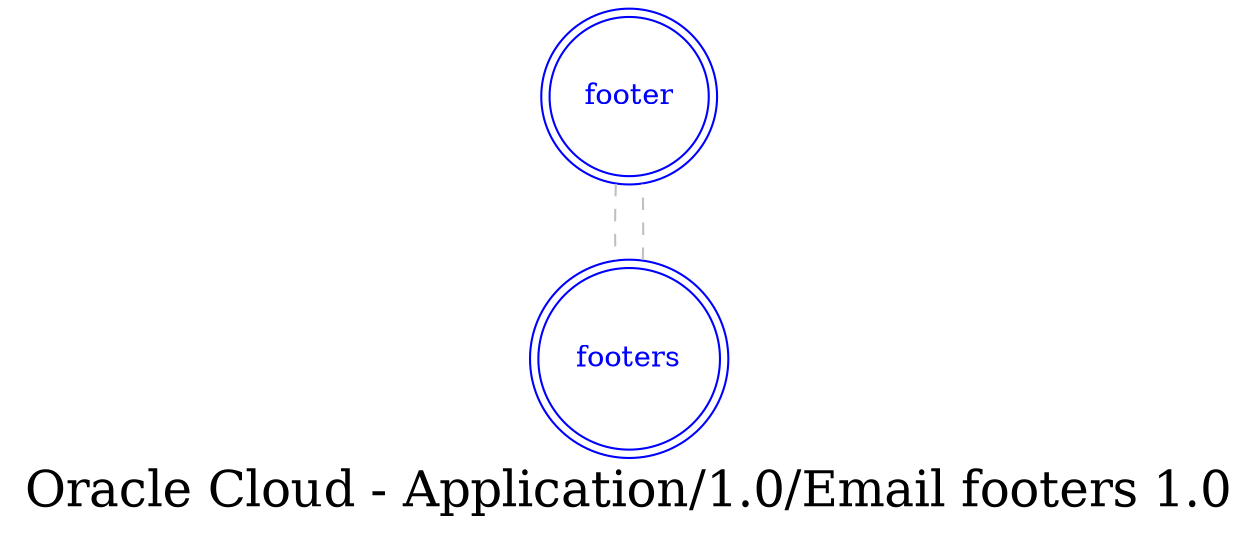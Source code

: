 digraph LexiconGraph {
graph[label="Oracle Cloud - Application/1.0/Email footers 1.0", fontsize=24]
splines=true
"footer" [color=blue, fontcolor=blue, shape=doublecircle]
"footers" [color=blue, fontcolor=blue, shape=doublecircle]
"footers" -> "footer" [color=grey, fontcolor=grey, arrowhead=none, arrowtail=none, style=dashed]
"footer" -> "footers" [color=grey, fontcolor=grey, arrowhead=none, arrowtail=none, style=dashed]
}
